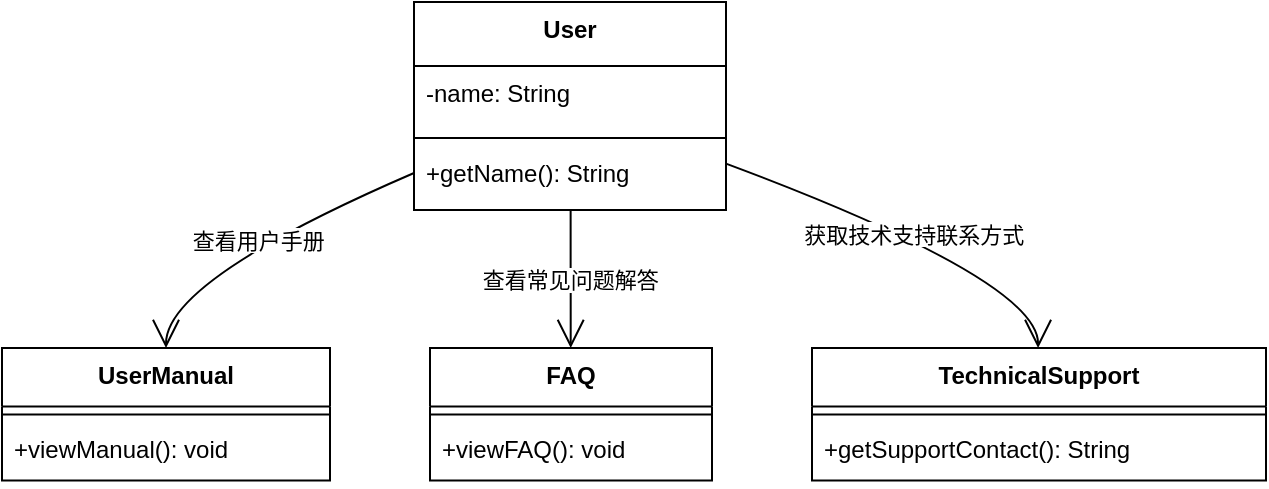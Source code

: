 <mxfile version="21.8.0" type="github">
  <diagram name="第 1 页" id="rBdRBcVHTEXUC7knXAcC">
    <mxGraphModel dx="1434" dy="790" grid="1" gridSize="10" guides="1" tooltips="1" connect="1" arrows="1" fold="1" page="1" pageScale="1" pageWidth="827" pageHeight="1169" math="0" shadow="0">
      <root>
        <mxCell id="0" />
        <mxCell id="1" parent="0" />
        <mxCell id="QhDdM68tR6w1x2IwyUp2-1" value="User" style="swimlane;fontStyle=1;align=center;verticalAlign=top;childLayout=stackLayout;horizontal=1;startSize=32;horizontalStack=0;resizeParent=1;resizeParentMax=0;resizeLast=0;collapsible=0;marginBottom=0;" vertex="1" parent="1">
          <mxGeometry x="226" y="20" width="156" height="104" as="geometry" />
        </mxCell>
        <mxCell id="QhDdM68tR6w1x2IwyUp2-2" value="-name: String" style="text;strokeColor=none;fillColor=none;align=left;verticalAlign=top;spacingLeft=4;spacingRight=4;overflow=hidden;rotatable=0;points=[[0,0.5],[1,0.5]];portConstraint=eastwest;" vertex="1" parent="QhDdM68tR6w1x2IwyUp2-1">
          <mxGeometry y="32" width="156" height="32" as="geometry" />
        </mxCell>
        <mxCell id="QhDdM68tR6w1x2IwyUp2-3" style="line;strokeWidth=1;fillColor=none;align=left;verticalAlign=middle;spacingTop=-1;spacingLeft=3;spacingRight=3;rotatable=0;labelPosition=right;points=[];portConstraint=eastwest;strokeColor=inherit;" vertex="1" parent="QhDdM68tR6w1x2IwyUp2-1">
          <mxGeometry y="64" width="156" height="8" as="geometry" />
        </mxCell>
        <mxCell id="QhDdM68tR6w1x2IwyUp2-4" value="+getName(): String" style="text;strokeColor=none;fillColor=none;align=left;verticalAlign=top;spacingLeft=4;spacingRight=4;overflow=hidden;rotatable=0;points=[[0,0.5],[1,0.5]];portConstraint=eastwest;" vertex="1" parent="QhDdM68tR6w1x2IwyUp2-1">
          <mxGeometry y="72" width="156" height="32" as="geometry" />
        </mxCell>
        <mxCell id="QhDdM68tR6w1x2IwyUp2-5" value="UserManual" style="swimlane;fontStyle=1;align=center;verticalAlign=top;childLayout=stackLayout;horizontal=1;startSize=29.2;horizontalStack=0;resizeParent=1;resizeParentMax=0;resizeLast=0;collapsible=0;marginBottom=0;" vertex="1" parent="1">
          <mxGeometry x="20" y="193" width="164" height="66.2" as="geometry" />
        </mxCell>
        <mxCell id="QhDdM68tR6w1x2IwyUp2-6" style="line;strokeWidth=1;fillColor=none;align=left;verticalAlign=middle;spacingTop=-1;spacingLeft=3;spacingRight=3;rotatable=0;labelPosition=right;points=[];portConstraint=eastwest;strokeColor=inherit;" vertex="1" parent="QhDdM68tR6w1x2IwyUp2-5">
          <mxGeometry y="29.2" width="164" height="8" as="geometry" />
        </mxCell>
        <mxCell id="QhDdM68tR6w1x2IwyUp2-7" value="+viewManual(): void" style="text;strokeColor=none;fillColor=none;align=left;verticalAlign=top;spacingLeft=4;spacingRight=4;overflow=hidden;rotatable=0;points=[[0,0.5],[1,0.5]];portConstraint=eastwest;" vertex="1" parent="QhDdM68tR6w1x2IwyUp2-5">
          <mxGeometry y="37.2" width="164" height="29" as="geometry" />
        </mxCell>
        <mxCell id="QhDdM68tR6w1x2IwyUp2-8" value="FAQ" style="swimlane;fontStyle=1;align=center;verticalAlign=top;childLayout=stackLayout;horizontal=1;startSize=29.2;horizontalStack=0;resizeParent=1;resizeParentMax=0;resizeLast=0;collapsible=0;marginBottom=0;" vertex="1" parent="1">
          <mxGeometry x="234" y="193" width="141" height="66.2" as="geometry" />
        </mxCell>
        <mxCell id="QhDdM68tR6w1x2IwyUp2-9" style="line;strokeWidth=1;fillColor=none;align=left;verticalAlign=middle;spacingTop=-1;spacingLeft=3;spacingRight=3;rotatable=0;labelPosition=right;points=[];portConstraint=eastwest;strokeColor=inherit;" vertex="1" parent="QhDdM68tR6w1x2IwyUp2-8">
          <mxGeometry y="29.2" width="141" height="8" as="geometry" />
        </mxCell>
        <mxCell id="QhDdM68tR6w1x2IwyUp2-10" value="+viewFAQ(): void" style="text;strokeColor=none;fillColor=none;align=left;verticalAlign=top;spacingLeft=4;spacingRight=4;overflow=hidden;rotatable=0;points=[[0,0.5],[1,0.5]];portConstraint=eastwest;" vertex="1" parent="QhDdM68tR6w1x2IwyUp2-8">
          <mxGeometry y="37.2" width="141" height="29" as="geometry" />
        </mxCell>
        <mxCell id="QhDdM68tR6w1x2IwyUp2-11" value="TechnicalSupport" style="swimlane;fontStyle=1;align=center;verticalAlign=top;childLayout=stackLayout;horizontal=1;startSize=29.2;horizontalStack=0;resizeParent=1;resizeParentMax=0;resizeLast=0;collapsible=0;marginBottom=0;" vertex="1" parent="1">
          <mxGeometry x="425" y="193" width="227" height="66.2" as="geometry" />
        </mxCell>
        <mxCell id="QhDdM68tR6w1x2IwyUp2-12" style="line;strokeWidth=1;fillColor=none;align=left;verticalAlign=middle;spacingTop=-1;spacingLeft=3;spacingRight=3;rotatable=0;labelPosition=right;points=[];portConstraint=eastwest;strokeColor=inherit;" vertex="1" parent="QhDdM68tR6w1x2IwyUp2-11">
          <mxGeometry y="29.2" width="227" height="8" as="geometry" />
        </mxCell>
        <mxCell id="QhDdM68tR6w1x2IwyUp2-13" value="+getSupportContact(): String" style="text;strokeColor=none;fillColor=none;align=left;verticalAlign=top;spacingLeft=4;spacingRight=4;overflow=hidden;rotatable=0;points=[[0,0.5],[1,0.5]];portConstraint=eastwest;" vertex="1" parent="QhDdM68tR6w1x2IwyUp2-11">
          <mxGeometry y="37.2" width="227" height="29" as="geometry" />
        </mxCell>
        <mxCell id="QhDdM68tR6w1x2IwyUp2-14" value="查看用户手册" style="curved=1;startArrow=none;endArrow=open;endSize=12;exitX=0.002;exitY=0.821;entryX=0.5;entryY=0;rounded=0;" edge="1" parent="1" source="QhDdM68tR6w1x2IwyUp2-1" target="QhDdM68tR6w1x2IwyUp2-5">
          <mxGeometry relative="1" as="geometry">
            <Array as="points">
              <mxPoint x="102" y="159" />
            </Array>
          </mxGeometry>
        </mxCell>
        <mxCell id="QhDdM68tR6w1x2IwyUp2-15" value="查看常见问题解答" style="curved=1;startArrow=none;endArrow=open;endSize=12;exitX=0.502;exitY=1;entryX=0.499;entryY=0;rounded=0;" edge="1" parent="1" source="QhDdM68tR6w1x2IwyUp2-1" target="QhDdM68tR6w1x2IwyUp2-8">
          <mxGeometry relative="1" as="geometry">
            <Array as="points" />
          </mxGeometry>
        </mxCell>
        <mxCell id="QhDdM68tR6w1x2IwyUp2-16" value="获取技术支持联系方式" style="curved=1;startArrow=none;endArrow=open;endSize=12;exitX=1.002;exitY=0.778;entryX=0.498;entryY=0;rounded=0;" edge="1" parent="1" source="QhDdM68tR6w1x2IwyUp2-1" target="QhDdM68tR6w1x2IwyUp2-11">
          <mxGeometry relative="1" as="geometry">
            <Array as="points">
              <mxPoint x="538" y="159" />
            </Array>
          </mxGeometry>
        </mxCell>
      </root>
    </mxGraphModel>
  </diagram>
</mxfile>
